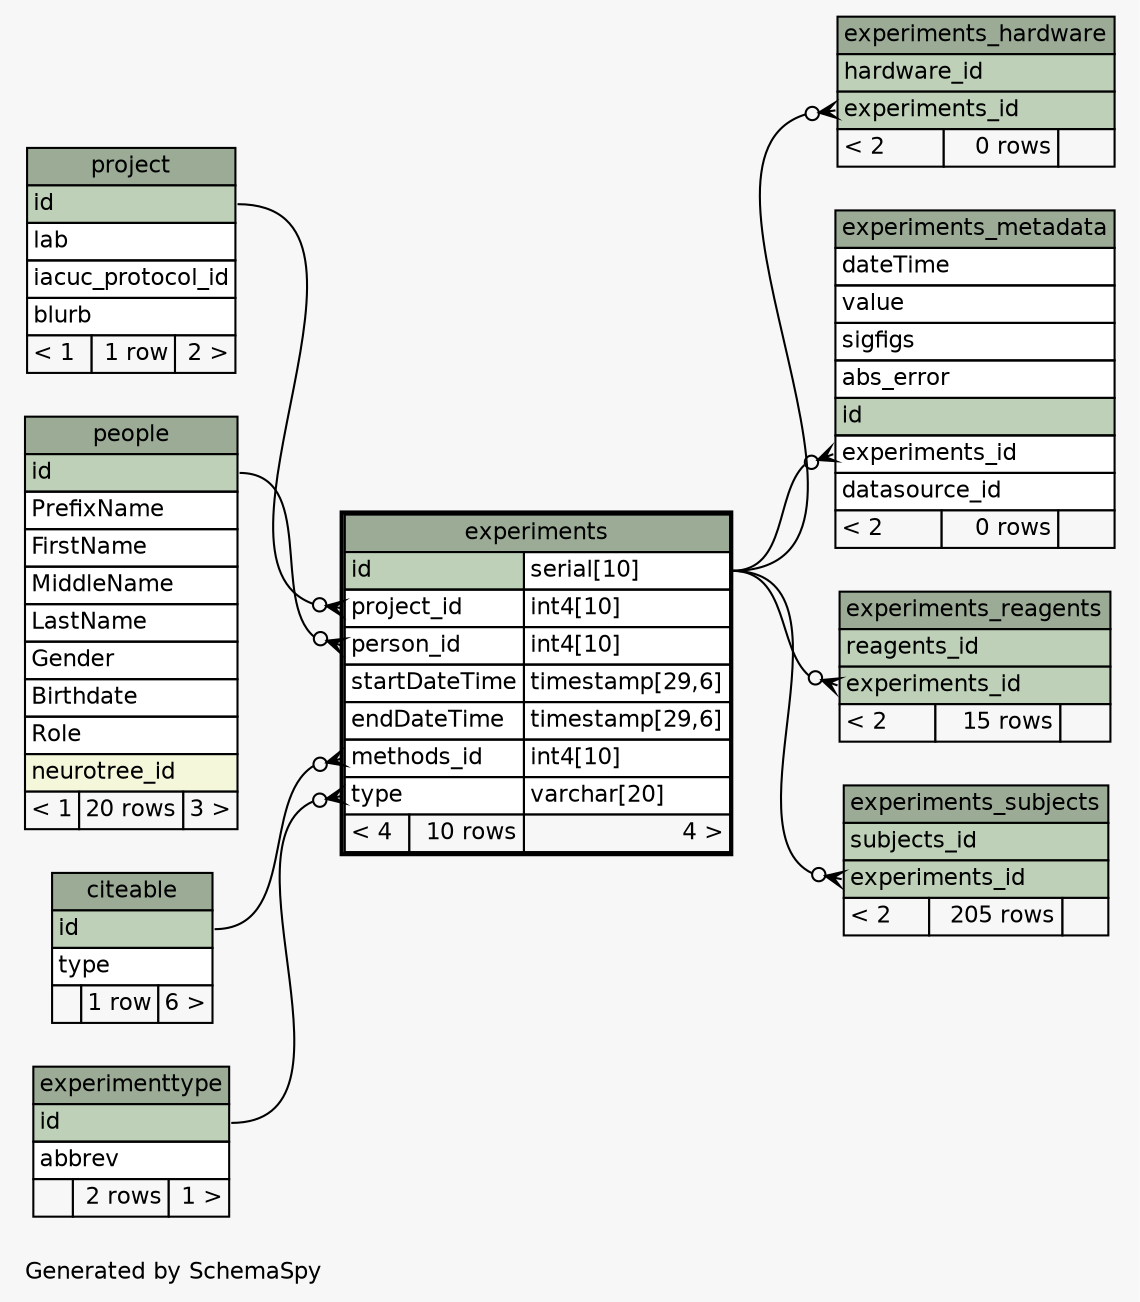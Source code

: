 // dot 2.34.0 on Windows 7 6.1
// SchemaSpy rev 590
digraph "oneDegreeRelationshipsDiagram" {
  graph [
    rankdir="RL"
    bgcolor="#f7f7f7"
    label="\nGenerated by SchemaSpy"
    labeljust="l"
    nodesep="0.18"
    ranksep="0.46"
    fontname="Helvetica"
    fontsize="11"
  ];
  node [
    fontname="Helvetica"
    fontsize="11"
    shape="plaintext"
  ];
  edge [
    arrowsize="0.8"
  ];
  "experiments":"methods_id":w -> "citeable":"id":e [arrowhead=none dir=back arrowtail=crowodot];
  "experiments":"person_id":w -> "people":"id":e [arrowhead=none dir=back arrowtail=crowodot];
  "experiments":"project_id":w -> "project":"id":e [arrowhead=none dir=back arrowtail=crowodot];
  "experiments":"type":w -> "experimenttype":"id":e [arrowhead=none dir=back arrowtail=crowodot];
  "experiments_hardware":"experiments_id":w -> "experiments":"id.type":e [arrowhead=none dir=back arrowtail=crowodot];
  "experiments_metadata":"experiments_id":w -> "experiments":"id.type":e [arrowhead=none dir=back arrowtail=crowodot];
  "experiments_reagents":"experiments_id":w -> "experiments":"id.type":e [arrowhead=none dir=back arrowtail=crowodot];
  "experiments_subjects":"experiments_id":w -> "experiments":"id.type":e [arrowhead=none dir=back arrowtail=crowodot];
  "citeable" [
    label=<
    <TABLE BORDER="0" CELLBORDER="1" CELLSPACING="0" BGCOLOR="#ffffff">
      <TR><TD COLSPAN="3" BGCOLOR="#9bab96" ALIGN="CENTER">citeable</TD></TR>
      <TR><TD PORT="id" COLSPAN="3" BGCOLOR="#bed1b8" ALIGN="LEFT">id</TD></TR>
      <TR><TD PORT="type" COLSPAN="3" ALIGN="LEFT">type</TD></TR>
      <TR><TD ALIGN="LEFT" BGCOLOR="#f7f7f7">  </TD><TD ALIGN="RIGHT" BGCOLOR="#f7f7f7">1 row</TD><TD ALIGN="RIGHT" BGCOLOR="#f7f7f7">6 &gt;</TD></TR>
    </TABLE>>
    URL="citeable.html"
    tooltip="citeable"
  ];
  "experiments" [
    label=<
    <TABLE BORDER="2" CELLBORDER="1" CELLSPACING="0" BGCOLOR="#ffffff">
      <TR><TD COLSPAN="3" BGCOLOR="#9bab96" ALIGN="CENTER">experiments</TD></TR>
      <TR><TD PORT="id" COLSPAN="2" BGCOLOR="#bed1b8" ALIGN="LEFT">id</TD><TD PORT="id.type" ALIGN="LEFT">serial[10]</TD></TR>
      <TR><TD PORT="project_id" COLSPAN="2" ALIGN="LEFT">project_id</TD><TD PORT="project_id.type" ALIGN="LEFT">int4[10]</TD></TR>
      <TR><TD PORT="person_id" COLSPAN="2" ALIGN="LEFT">person_id</TD><TD PORT="person_id.type" ALIGN="LEFT">int4[10]</TD></TR>
      <TR><TD PORT="startDateTime" COLSPAN="2" ALIGN="LEFT">startDateTime</TD><TD PORT="startDateTime.type" ALIGN="LEFT">timestamp[29,6]</TD></TR>
      <TR><TD PORT="endDateTime" COLSPAN="2" ALIGN="LEFT">endDateTime</TD><TD PORT="endDateTime.type" ALIGN="LEFT">timestamp[29,6]</TD></TR>
      <TR><TD PORT="methods_id" COLSPAN="2" ALIGN="LEFT">methods_id</TD><TD PORT="methods_id.type" ALIGN="LEFT">int4[10]</TD></TR>
      <TR><TD PORT="type" COLSPAN="2" ALIGN="LEFT">type</TD><TD PORT="type.type" ALIGN="LEFT">varchar[20]</TD></TR>
      <TR><TD ALIGN="LEFT" BGCOLOR="#f7f7f7">&lt; 4</TD><TD ALIGN="RIGHT" BGCOLOR="#f7f7f7">10 rows</TD><TD ALIGN="RIGHT" BGCOLOR="#f7f7f7">4 &gt;</TD></TR>
    </TABLE>>
    URL="experiments.html"
    tooltip="experiments"
  ];
  "experiments_hardware" [
    label=<
    <TABLE BORDER="0" CELLBORDER="1" CELLSPACING="0" BGCOLOR="#ffffff">
      <TR><TD COLSPAN="3" BGCOLOR="#9bab96" ALIGN="CENTER">experiments_hardware</TD></TR>
      <TR><TD PORT="hardware_id" COLSPAN="3" BGCOLOR="#bed1b8" ALIGN="LEFT">hardware_id</TD></TR>
      <TR><TD PORT="experiments_id" COLSPAN="3" BGCOLOR="#bed1b8" ALIGN="LEFT">experiments_id</TD></TR>
      <TR><TD ALIGN="LEFT" BGCOLOR="#f7f7f7">&lt; 2</TD><TD ALIGN="RIGHT" BGCOLOR="#f7f7f7">0 rows</TD><TD ALIGN="RIGHT" BGCOLOR="#f7f7f7">  </TD></TR>
    </TABLE>>
    URL="experiments_hardware.html"
    tooltip="experiments_hardware"
  ];
  "experiments_metadata" [
    label=<
    <TABLE BORDER="0" CELLBORDER="1" CELLSPACING="0" BGCOLOR="#ffffff">
      <TR><TD COLSPAN="3" BGCOLOR="#9bab96" ALIGN="CENTER">experiments_metadata</TD></TR>
      <TR><TD PORT="dateTime" COLSPAN="3" ALIGN="LEFT">dateTime</TD></TR>
      <TR><TD PORT="value" COLSPAN="3" ALIGN="LEFT">value</TD></TR>
      <TR><TD PORT="sigfigs" COLSPAN="3" ALIGN="LEFT">sigfigs</TD></TR>
      <TR><TD PORT="abs_error" COLSPAN="3" ALIGN="LEFT">abs_error</TD></TR>
      <TR><TD PORT="id" COLSPAN="3" BGCOLOR="#bed1b8" ALIGN="LEFT">id</TD></TR>
      <TR><TD PORT="experiments_id" COLSPAN="3" ALIGN="LEFT">experiments_id</TD></TR>
      <TR><TD PORT="datasource_id" COLSPAN="3" ALIGN="LEFT">datasource_id</TD></TR>
      <TR><TD ALIGN="LEFT" BGCOLOR="#f7f7f7">&lt; 2</TD><TD ALIGN="RIGHT" BGCOLOR="#f7f7f7">0 rows</TD><TD ALIGN="RIGHT" BGCOLOR="#f7f7f7">  </TD></TR>
    </TABLE>>
    URL="experiments_metadata.html"
    tooltip="experiments_metadata"
  ];
  "experiments_reagents" [
    label=<
    <TABLE BORDER="0" CELLBORDER="1" CELLSPACING="0" BGCOLOR="#ffffff">
      <TR><TD COLSPAN="3" BGCOLOR="#9bab96" ALIGN="CENTER">experiments_reagents</TD></TR>
      <TR><TD PORT="reagents_id" COLSPAN="3" BGCOLOR="#bed1b8" ALIGN="LEFT">reagents_id</TD></TR>
      <TR><TD PORT="experiments_id" COLSPAN="3" BGCOLOR="#bed1b8" ALIGN="LEFT">experiments_id</TD></TR>
      <TR><TD ALIGN="LEFT" BGCOLOR="#f7f7f7">&lt; 2</TD><TD ALIGN="RIGHT" BGCOLOR="#f7f7f7">15 rows</TD><TD ALIGN="RIGHT" BGCOLOR="#f7f7f7">  </TD></TR>
    </TABLE>>
    URL="experiments_reagents.html"
    tooltip="experiments_reagents"
  ];
  "experiments_subjects" [
    label=<
    <TABLE BORDER="0" CELLBORDER="1" CELLSPACING="0" BGCOLOR="#ffffff">
      <TR><TD COLSPAN="3" BGCOLOR="#9bab96" ALIGN="CENTER">experiments_subjects</TD></TR>
      <TR><TD PORT="subjects_id" COLSPAN="3" BGCOLOR="#bed1b8" ALIGN="LEFT">subjects_id</TD></TR>
      <TR><TD PORT="experiments_id" COLSPAN="3" BGCOLOR="#bed1b8" ALIGN="LEFT">experiments_id</TD></TR>
      <TR><TD ALIGN="LEFT" BGCOLOR="#f7f7f7">&lt; 2</TD><TD ALIGN="RIGHT" BGCOLOR="#f7f7f7">205 rows</TD><TD ALIGN="RIGHT" BGCOLOR="#f7f7f7">  </TD></TR>
    </TABLE>>
    URL="experiments_subjects.html"
    tooltip="experiments_subjects"
  ];
  "experimenttype" [
    label=<
    <TABLE BORDER="0" CELLBORDER="1" CELLSPACING="0" BGCOLOR="#ffffff">
      <TR><TD COLSPAN="3" BGCOLOR="#9bab96" ALIGN="CENTER">experimenttype</TD></TR>
      <TR><TD PORT="id" COLSPAN="3" BGCOLOR="#bed1b8" ALIGN="LEFT">id</TD></TR>
      <TR><TD PORT="abbrev" COLSPAN="3" ALIGN="LEFT">abbrev</TD></TR>
      <TR><TD ALIGN="LEFT" BGCOLOR="#f7f7f7">  </TD><TD ALIGN="RIGHT" BGCOLOR="#f7f7f7">2 rows</TD><TD ALIGN="RIGHT" BGCOLOR="#f7f7f7">1 &gt;</TD></TR>
    </TABLE>>
    URL="experimenttype.html"
    tooltip="experimenttype"
  ];
  "people" [
    label=<
    <TABLE BORDER="0" CELLBORDER="1" CELLSPACING="0" BGCOLOR="#ffffff">
      <TR><TD COLSPAN="3" BGCOLOR="#9bab96" ALIGN="CENTER">people</TD></TR>
      <TR><TD PORT="id" COLSPAN="3" BGCOLOR="#bed1b8" ALIGN="LEFT">id</TD></TR>
      <TR><TD PORT="PrefixName" COLSPAN="3" ALIGN="LEFT">PrefixName</TD></TR>
      <TR><TD PORT="FirstName" COLSPAN="3" ALIGN="LEFT">FirstName</TD></TR>
      <TR><TD PORT="MiddleName" COLSPAN="3" ALIGN="LEFT">MiddleName</TD></TR>
      <TR><TD PORT="LastName" COLSPAN="3" ALIGN="LEFT">LastName</TD></TR>
      <TR><TD PORT="Gender" COLSPAN="3" ALIGN="LEFT">Gender</TD></TR>
      <TR><TD PORT="Birthdate" COLSPAN="3" ALIGN="LEFT">Birthdate</TD></TR>
      <TR><TD PORT="Role" COLSPAN="3" ALIGN="LEFT">Role</TD></TR>
      <TR><TD PORT="neurotree_id" COLSPAN="3" BGCOLOR="#f4f7da" ALIGN="LEFT">neurotree_id</TD></TR>
      <TR><TD ALIGN="LEFT" BGCOLOR="#f7f7f7">&lt; 1</TD><TD ALIGN="RIGHT" BGCOLOR="#f7f7f7">20 rows</TD><TD ALIGN="RIGHT" BGCOLOR="#f7f7f7">3 &gt;</TD></TR>
    </TABLE>>
    URL="people.html"
    tooltip="people"
  ];
  "project" [
    label=<
    <TABLE BORDER="0" CELLBORDER="1" CELLSPACING="0" BGCOLOR="#ffffff">
      <TR><TD COLSPAN="3" BGCOLOR="#9bab96" ALIGN="CENTER">project</TD></TR>
      <TR><TD PORT="id" COLSPAN="3" BGCOLOR="#bed1b8" ALIGN="LEFT">id</TD></TR>
      <TR><TD PORT="lab" COLSPAN="3" ALIGN="LEFT">lab</TD></TR>
      <TR><TD PORT="iacuc_protocol_id" COLSPAN="3" ALIGN="LEFT">iacuc_protocol_id</TD></TR>
      <TR><TD PORT="blurb" COLSPAN="3" ALIGN="LEFT">blurb</TD></TR>
      <TR><TD ALIGN="LEFT" BGCOLOR="#f7f7f7">&lt; 1</TD><TD ALIGN="RIGHT" BGCOLOR="#f7f7f7">1 row</TD><TD ALIGN="RIGHT" BGCOLOR="#f7f7f7">2 &gt;</TD></TR>
    </TABLE>>
    URL="project.html"
    tooltip="project"
  ];
}

